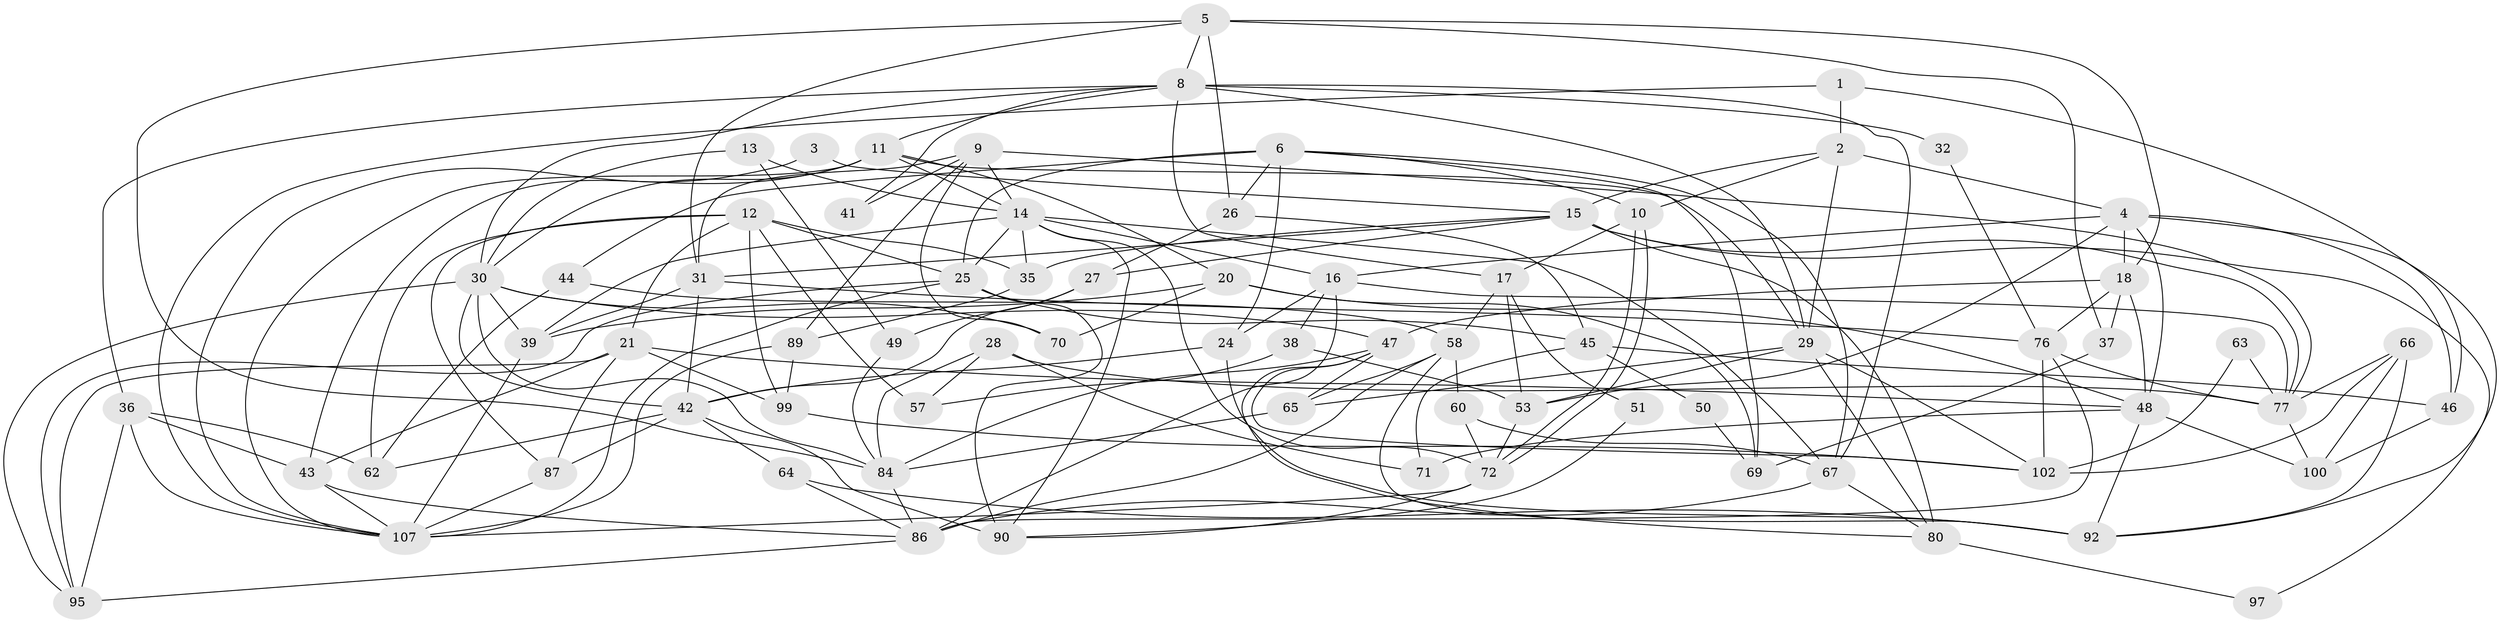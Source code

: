 // original degree distribution, {3: 0.2457627118644068, 5: 0.2457627118644068, 2: 0.13559322033898305, 4: 0.2711864406779661, 6: 0.059322033898305086, 7: 0.01694915254237288, 8: 0.025423728813559324}
// Generated by graph-tools (version 1.1) at 2025/41/03/06/25 10:41:59]
// undirected, 73 vertices, 184 edges
graph export_dot {
graph [start="1"]
  node [color=gray90,style=filled];
  1;
  2 [super="+52"];
  3;
  4 [super="+7"];
  5 [super="+22"];
  6 [super="+79"];
  8 [super="+118"];
  9 [super="+19"];
  10 [super="+23"];
  11 [super="+88"];
  12 [super="+115"];
  13;
  14 [super="+40"];
  15 [super="+56"];
  16 [super="+106"];
  17;
  18 [super="+111"];
  20 [super="+114"];
  21 [super="+104"];
  24;
  25 [super="+83"];
  26;
  27 [super="+74"];
  28;
  29 [super="+68"];
  30 [super="+34"];
  31 [super="+33"];
  32 [super="+55"];
  35 [super="+75"];
  36 [super="+54"];
  37 [super="+61"];
  38;
  39 [super="+93"];
  41;
  42 [super="+98"];
  43;
  44 [super="+113"];
  45 [super="+105"];
  46 [super="+94"];
  47 [super="+81"];
  48 [super="+112"];
  49;
  50;
  51;
  53 [super="+59"];
  57;
  58 [super="+73"];
  60;
  62;
  63;
  64;
  65;
  66;
  67 [super="+85"];
  69;
  70;
  71;
  72 [super="+78"];
  76 [super="+82"];
  77 [super="+117"];
  80 [super="+91"];
  84 [super="+101"];
  86 [super="+96"];
  87;
  89 [super="+103"];
  90;
  92 [super="+116"];
  95 [super="+110"];
  97;
  99;
  100;
  102 [super="+108"];
  107 [super="+109"];
  1 -- 2;
  1 -- 107;
  1 -- 46;
  2 -- 10 [weight=2];
  2 -- 29;
  2 -- 15;
  2 -- 4;
  3 -- 15;
  3 -- 107;
  4 -- 53;
  4 -- 48;
  4 -- 46;
  4 -- 16;
  4 -- 18;
  4 -- 92;
  5 -- 18;
  5 -- 8;
  5 -- 31;
  5 -- 37;
  5 -- 26;
  5 -- 84;
  6 -- 24;
  6 -- 26;
  6 -- 44;
  6 -- 25 [weight=2];
  6 -- 69;
  6 -- 10;
  6 -- 67;
  8 -- 36;
  8 -- 32 [weight=2];
  8 -- 41;
  8 -- 17;
  8 -- 29;
  8 -- 30;
  8 -- 11;
  8 -- 67;
  9 -- 70;
  9 -- 14;
  9 -- 89;
  9 -- 31;
  9 -- 77;
  9 -- 41;
  10 -- 72;
  10 -- 72;
  10 -- 17;
  11 -- 107;
  11 -- 43;
  11 -- 29;
  11 -- 14;
  11 -- 20;
  11 -- 30;
  12 -- 25;
  12 -- 87;
  12 -- 21;
  12 -- 62;
  12 -- 99;
  12 -- 57;
  12 -- 35;
  13 -- 30;
  13 -- 49;
  13 -- 14;
  14 -- 16;
  14 -- 25;
  14 -- 90;
  14 -- 39;
  14 -- 67;
  14 -- 72;
  14 -- 35;
  15 -- 77;
  15 -- 80 [weight=2];
  15 -- 97;
  15 -- 35;
  15 -- 27;
  15 -- 31;
  16 -- 77;
  16 -- 24;
  16 -- 38;
  16 -- 86;
  17 -- 53;
  17 -- 51;
  17 -- 58;
  18 -- 47;
  18 -- 48;
  18 -- 76;
  18 -- 37;
  20 -- 70 [weight=2];
  20 -- 48;
  20 -- 69;
  20 -- 39;
  21 -- 87;
  21 -- 48;
  21 -- 99;
  21 -- 43;
  21 -- 95;
  24 -- 92;
  24 -- 42;
  25 -- 107;
  25 -- 90;
  25 -- 45;
  25 -- 95;
  26 -- 45;
  26 -- 27;
  27 -- 42 [weight=2];
  27 -- 49;
  28 -- 71;
  28 -- 57;
  28 -- 77;
  28 -- 84;
  29 -- 80;
  29 -- 65;
  29 -- 53;
  29 -- 102;
  30 -- 42;
  30 -- 47;
  30 -- 84;
  30 -- 70;
  30 -- 39;
  30 -- 95;
  31 -- 42;
  31 -- 39;
  31 -- 76;
  32 -- 76;
  35 -- 89 [weight=2];
  36 -- 43;
  36 -- 95;
  36 -- 107;
  36 -- 62;
  37 -- 69;
  38 -- 57;
  38 -- 53;
  39 -- 107;
  42 -- 62;
  42 -- 64;
  42 -- 87;
  42 -- 90;
  43 -- 107;
  43 -- 86;
  44 -- 58;
  44 -- 62;
  45 -- 50;
  45 -- 71;
  45 -- 46;
  46 -- 100;
  47 -- 65;
  47 -- 102;
  47 -- 80;
  47 -- 84;
  48 -- 92;
  48 -- 100;
  48 -- 71;
  49 -- 84;
  50 -- 69;
  51 -- 90;
  53 -- 72;
  58 -- 60;
  58 -- 65;
  58 -- 92;
  58 -- 86;
  60 -- 72;
  60 -- 67;
  63 -- 102;
  63 -- 77;
  64 -- 92;
  64 -- 86;
  65 -- 84;
  66 -- 92;
  66 -- 102;
  66 -- 100;
  66 -- 77;
  67 -- 86;
  67 -- 80;
  72 -- 107;
  72 -- 90;
  76 -- 77;
  76 -- 102;
  76 -- 86;
  77 -- 100;
  80 -- 97;
  84 -- 86;
  86 -- 95;
  87 -- 107;
  89 -- 99;
  89 -- 107;
  99 -- 102;
}
